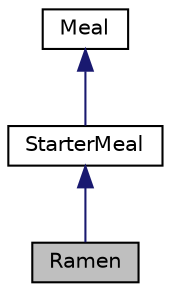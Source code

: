 digraph "Ramen"
{
 // LATEX_PDF_SIZE
  edge [fontname="Helvetica",fontsize="10",labelfontname="Helvetica",labelfontsize="10"];
  node [fontname="Helvetica",fontsize="10",shape=record];
  Node1 [label="Ramen",height=0.2,width=0.4,color="black", fillcolor="grey75", style="filled", fontcolor="black",tooltip="The Ramen class is a concrete implementation of the StarterMeal abstract class."];
  Node2 -> Node1 [dir="back",color="midnightblue",fontsize="10",style="solid"];
  Node2 [label="StarterMeal",height=0.2,width=0.4,color="black", fillcolor="white", style="filled",URL="$classStarterMeal.html",tooltip="The StarterMeal class is a derived class of the Meal class."];
  Node3 -> Node2 [dir="back",color="midnightblue",fontsize="10",style="solid"];
  Node3 [label="Meal",height=0.2,width=0.4,color="black", fillcolor="white", style="filled",URL="$classMeal.html",tooltip="The Meal class is an abstract base class that defines the interface for creating meals."];
}
